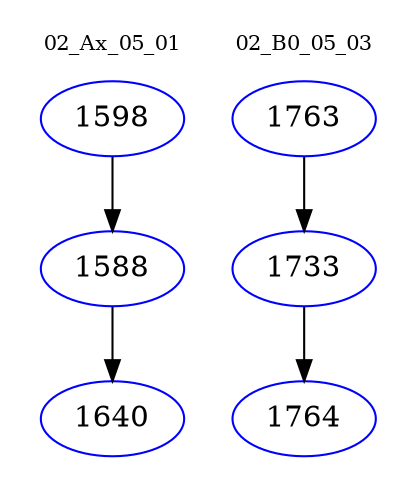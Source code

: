 digraph{
subgraph cluster_0 {
color = white
label = "02_Ax_05_01";
fontsize=10;
T0_1598 [label="1598", color="blue"]
T0_1598 -> T0_1588 [color="black"]
T0_1588 [label="1588", color="blue"]
T0_1588 -> T0_1640 [color="black"]
T0_1640 [label="1640", color="blue"]
}
subgraph cluster_1 {
color = white
label = "02_B0_05_03";
fontsize=10;
T1_1763 [label="1763", color="blue"]
T1_1763 -> T1_1733 [color="black"]
T1_1733 [label="1733", color="blue"]
T1_1733 -> T1_1764 [color="black"]
T1_1764 [label="1764", color="blue"]
}
}
